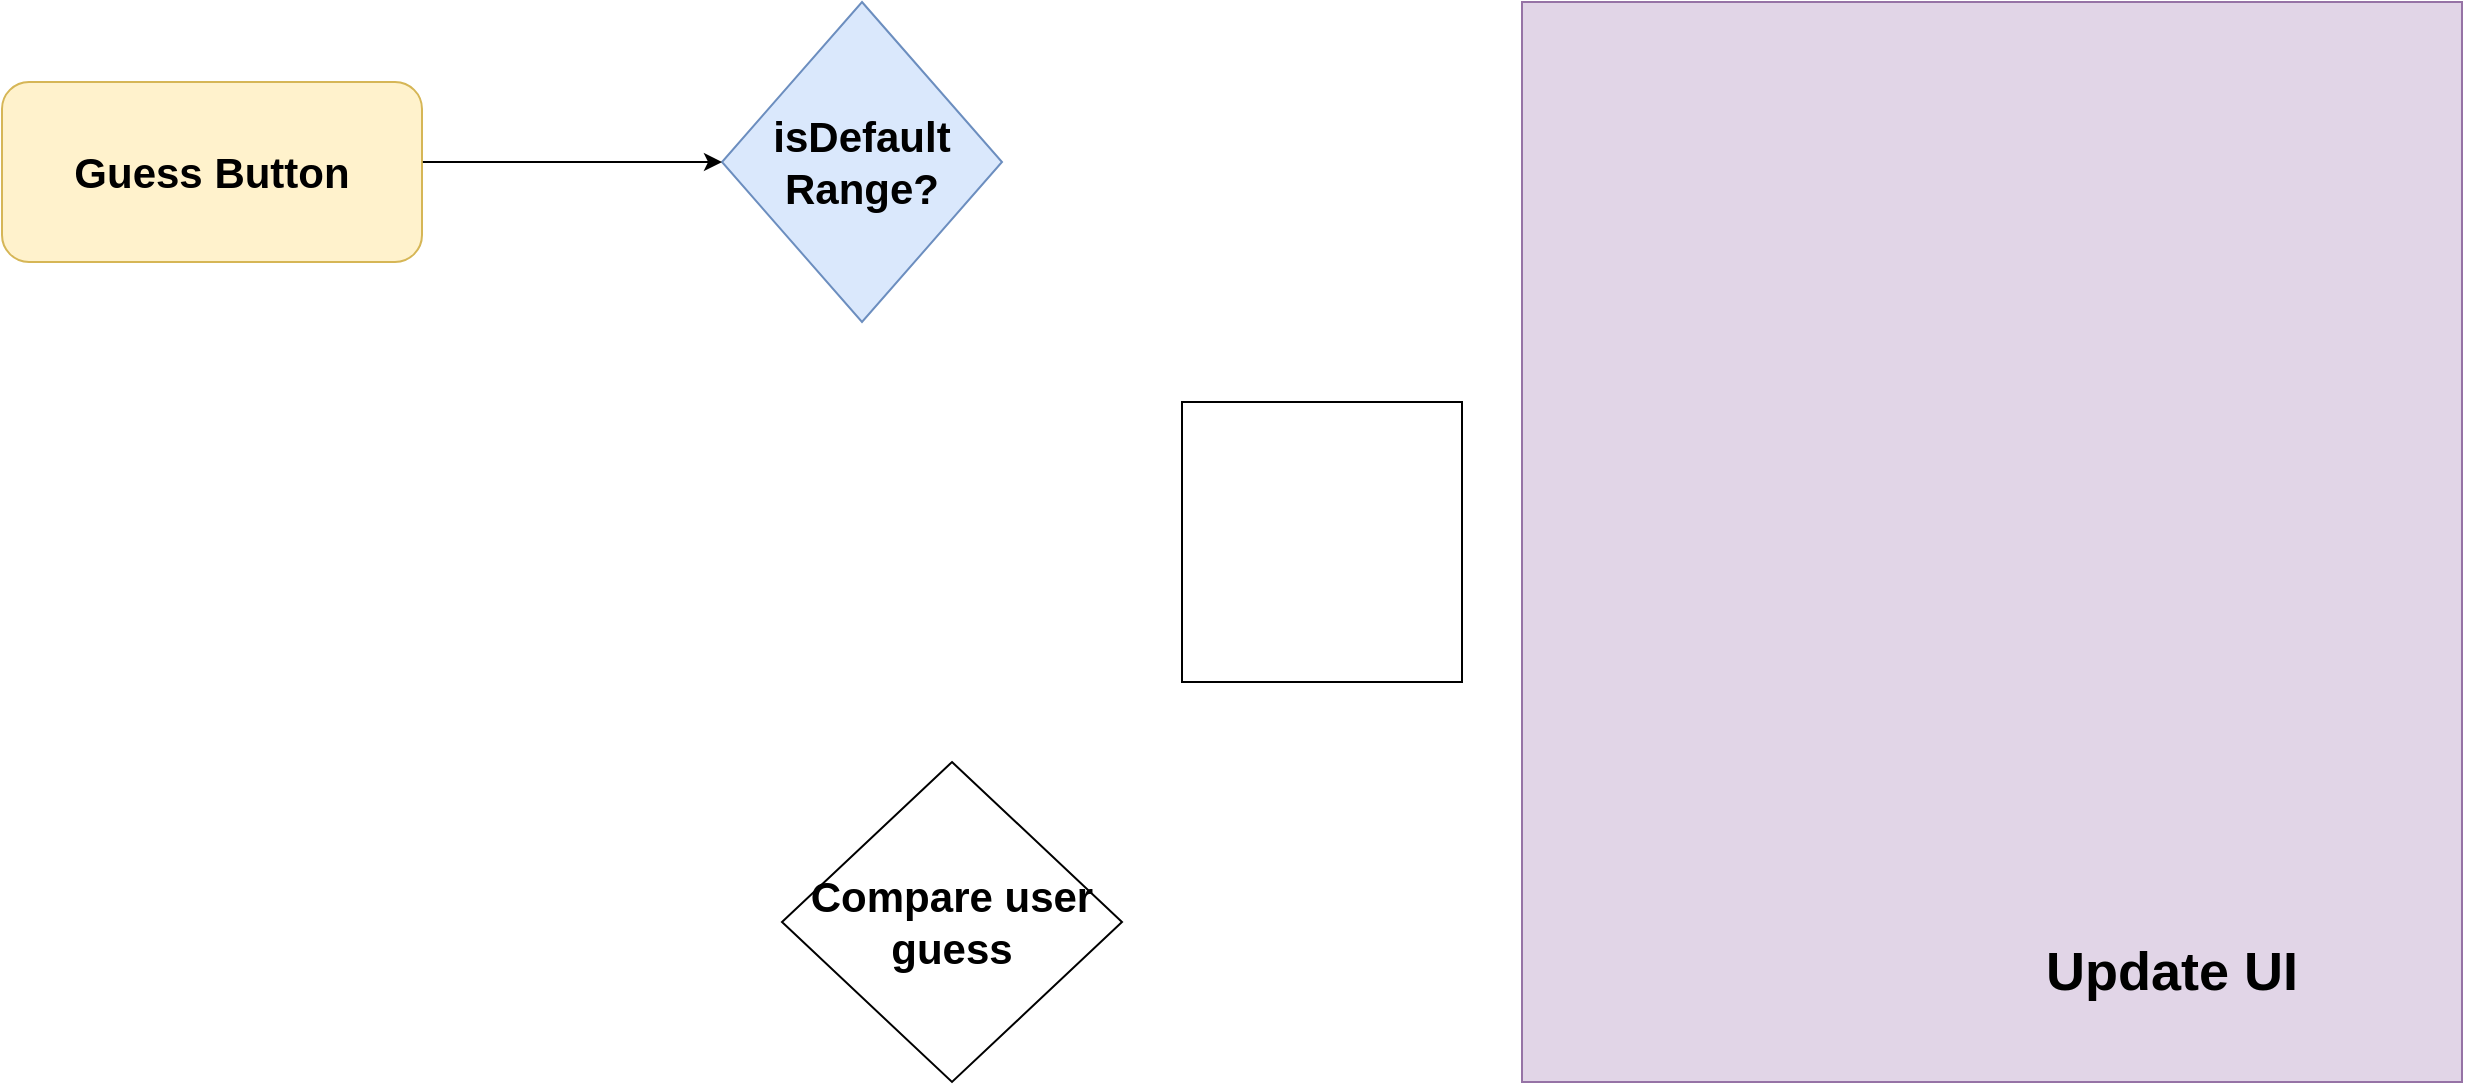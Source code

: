 <mxfile version="13.9.9" type="device"><diagram id="C5RBs43oDa-KdzZeNtuy" name="Page-1"><mxGraphModel dx="2044" dy="694" grid="1" gridSize="10" guides="1" tooltips="1" connect="1" arrows="1" fold="1" page="1" pageScale="1" pageWidth="827" pageHeight="1169" math="0" shadow="0"><root><mxCell id="WIyWlLk6GJQsqaUBKTNV-0"/><mxCell id="WIyWlLk6GJQsqaUBKTNV-1" parent="WIyWlLk6GJQsqaUBKTNV-0"/><mxCell id="CdSvyDL92HzB8SQYWAqb-0" value="" style="rounded=0;whiteSpace=wrap;html=1;fillColor=#e1d5e7;strokeColor=#9673a6;" vertex="1" parent="WIyWlLk6GJQsqaUBKTNV-1"><mxGeometry y="200" width="470" height="540" as="geometry"/></mxCell><mxCell id="CdSvyDL92HzB8SQYWAqb-2" value="Guess Button" style="rounded=1;whiteSpace=wrap;html=1;fontSize=21;fontStyle=1;fillColor=#fff2cc;strokeColor=#d6b656;" vertex="1" parent="WIyWlLk6GJQsqaUBKTNV-1"><mxGeometry x="-760" y="240" width="210" height="90" as="geometry"/></mxCell><mxCell id="CdSvyDL92HzB8SQYWAqb-4" value="Update UI" style="text;html=1;strokeColor=none;fillColor=none;align=center;verticalAlign=middle;whiteSpace=wrap;rounded=0;fontSize=27;fontStyle=1" vertex="1" parent="WIyWlLk6GJQsqaUBKTNV-1"><mxGeometry x="210" y="650" width="230" height="70" as="geometry"/></mxCell><mxCell id="CdSvyDL92HzB8SQYWAqb-5" value="Compare user guess" style="rhombus;whiteSpace=wrap;html=1;fontSize=21;fontStyle=1" vertex="1" parent="WIyWlLk6GJQsqaUBKTNV-1"><mxGeometry x="-370" y="580" width="170" height="160" as="geometry"/></mxCell><mxCell id="CdSvyDL92HzB8SQYWAqb-7" value="isDefault&lt;br&gt;Range?" style="rhombus;whiteSpace=wrap;html=1;fontSize=21;fontStyle=1;fillColor=#dae8fc;strokeColor=#6c8ebf;" vertex="1" parent="WIyWlLk6GJQsqaUBKTNV-1"><mxGeometry x="-400" y="200" width="140" height="160" as="geometry"/></mxCell><mxCell id="CdSvyDL92HzB8SQYWAqb-10" value="" style="endArrow=classic;html=1;fontSize=21;entryX=0;entryY=0.5;entryDx=0;entryDy=0;exitX=1.002;exitY=0.445;exitDx=0;exitDy=0;exitPerimeter=0;" edge="1" parent="WIyWlLk6GJQsqaUBKTNV-1" source="CdSvyDL92HzB8SQYWAqb-2" target="CdSvyDL92HzB8SQYWAqb-7"><mxGeometry width="50" height="50" relative="1" as="geometry"><mxPoint x="-460" y="340" as="sourcePoint"/><mxPoint x="-420" y="330" as="targetPoint"/></mxGeometry></mxCell><mxCell id="CdSvyDL92HzB8SQYWAqb-11" value="" style="whiteSpace=wrap;html=1;aspect=fixed;fontSize=21;" vertex="1" parent="WIyWlLk6GJQsqaUBKTNV-1"><mxGeometry x="-170" y="400" width="140" height="140" as="geometry"/></mxCell></root></mxGraphModel></diagram></mxfile>